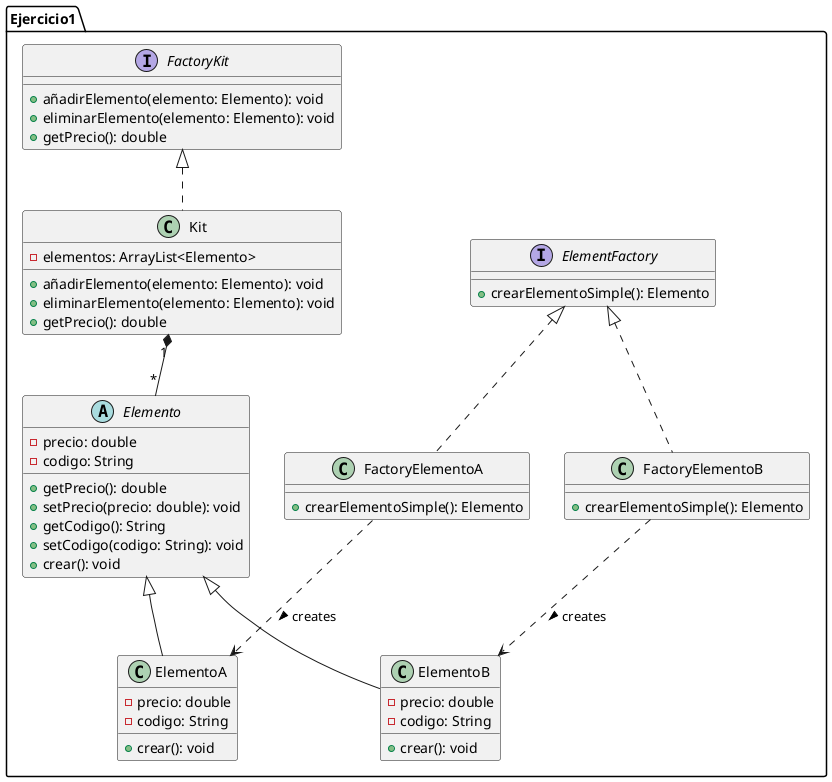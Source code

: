 @startuml

package "Ejercicio1" {

interface "ElementFactory" {
    +crearElementoSimple(): Elemento
}

abstract class "Elemento" {
    -precio: double
    -codigo: String
    +getPrecio(): double
    +setPrecio(precio: double): void
    +getCodigo(): String
    +setCodigo(codigo: String): void
    +crear(): void
}

class "ElementoA" {
    -precio: double
    -codigo: String
    +crear(): void
}

class "ElementoB" {
    -precio: double
    -codigo: String
    +crear(): void
}

class "FactoryElementoA" {
    +crearElementoSimple(): Elemento
}

class "FactoryElementoB" {
    +crearElementoSimple(): Elemento
}

interface "FactoryKit" {
    +añadirElemento(elemento: Elemento): void
    +eliminarElemento(elemento: Elemento): void
    +getPrecio(): double
}

class "Kit" {
    -elementos: ArrayList<Elemento>
    +añadirElemento(elemento: Elemento): void
    +eliminarElemento(elemento: Elemento): void
    +getPrecio(): double
}

ElementFactory <|.. FactoryElementoA
ElementFactory <|.. FactoryElementoB
Elemento <|-- ElementoA
Elemento <|-- ElementoB
FactoryKit <|.. Kit
Kit "1" *-- "*" Elemento
FactoryElementoA ..> ElementoA : creates >
FactoryElementoB ..> ElementoB : creates >

}

@enduml